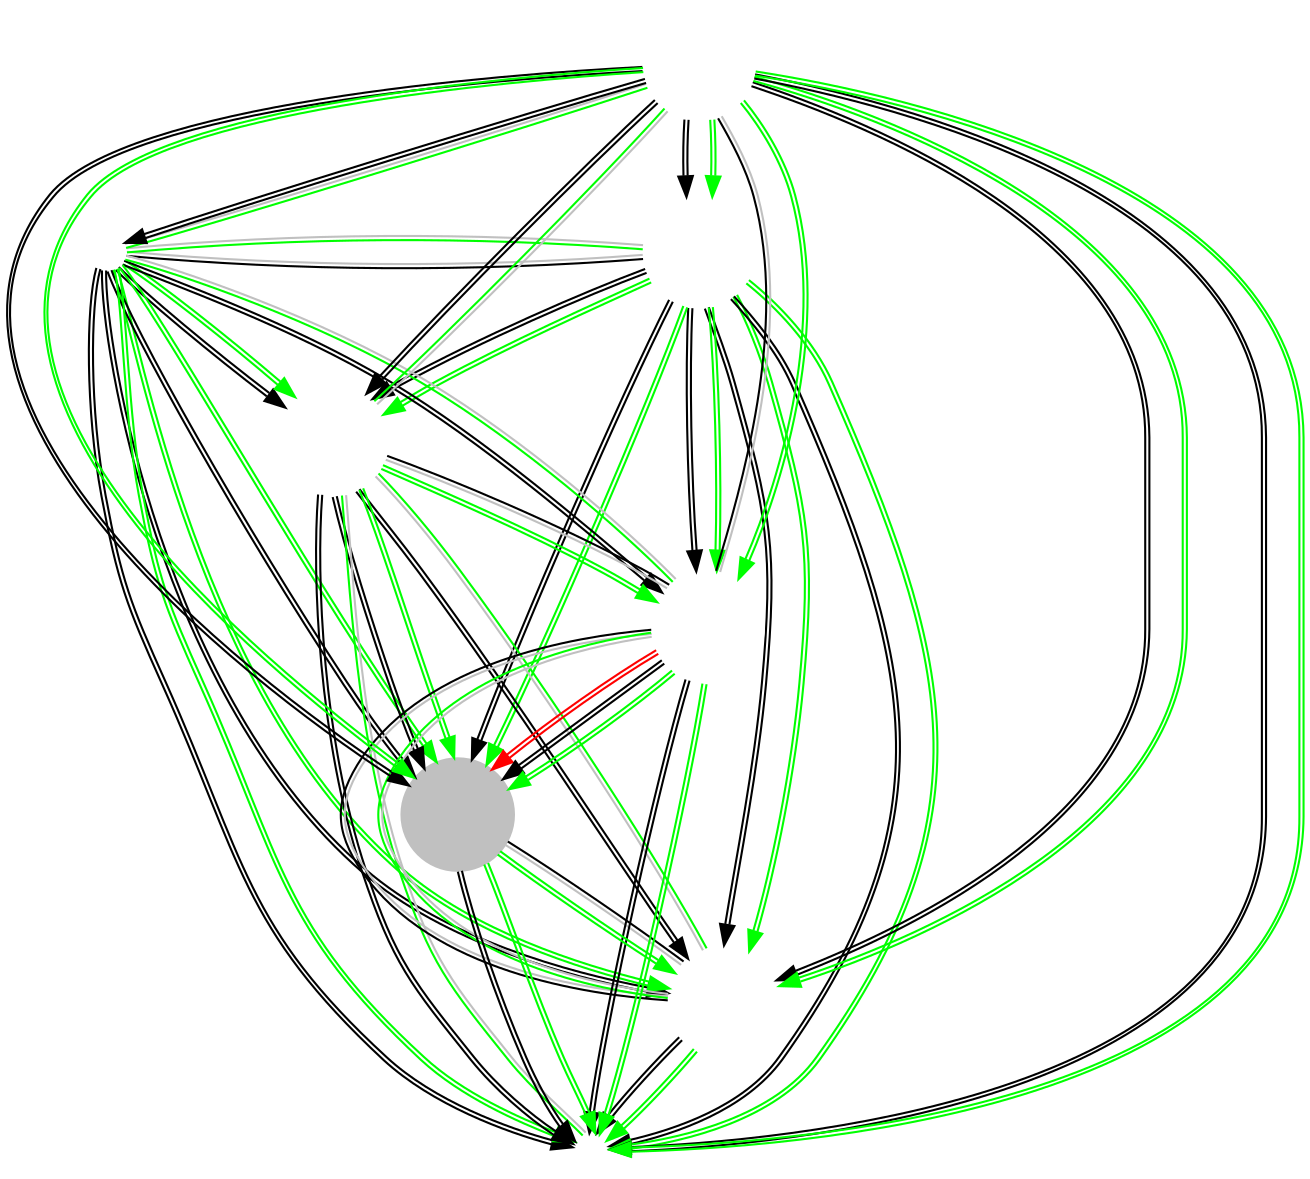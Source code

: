 // vim: set ts=5 sw=5:
digraph CN {
	node [shape=circle fixedsize=true width=.75 label="" color="white"];
	imagepath="logos/";
	CE	[ image="ce.png" ]
	eStar	[ image="estar-gaming.png" width=.25 ]
	RPG	[ image="rpg.png" ]
	SoA	[ image="start-over-again.png" ]
	HL	[ image="hots-lady.png" ]
	SPT	[ image="super-perfect-team.png" ]
	KT	[ image="kt.png" style="filled" color="gray" ]
	WKG	[ image="wkg.png" width=.25 ]

	/* Phase 1 Aggregates */
//	CE	->	eStar	[ color="lightgray:lightgray:lightgray" ]
//	CE	->	RPG	[ color="lightgray:lightgray" ]
//	CE	->	SoA	[ color="lightgray:lightgray:lightgray" ]
//	CE	->	HL	[ color="lightgray:lightgray:lightgray" ]
//	SPT	->	CE	[ color="lightgray" ]
//	eStar	->	RPG	[ color="lightgray:lightgray:lightgray" ]
//	eStar	->	SoA	[ color="lightgray:lightgray:lightgray" ]
//	eStar	->	HL	[ color="lightgray:lightgray:lightgray" ]
//	eStar	->	SPT	[ color="lightgray:lightgray" ]
//	RPG	->	SoA	[ color="lightgray:lightgray:lightgray" ]
//	HL	->	RPG	[ color="lightgray:lightgray" ]
//	SPT	->	RPG	[ color="lightgray:lightgray:lightgray" ]
//	HL	->	SoA	[ color="lightgray:lightgray:lightgray" ]
//	SPT	->	SoA	[ color="lightgray:lightgray" ]
//	SPT	->	HL	[ color="lightgray:lightgray" ]
	
	/* State 1 Part 1 - Round 1 */
	KT	->	WKG	[ color="black:black" ]
	RPG	->	SoA	[ color="black:black" ]
	eStar	->	CE	[ color="black:gray" dir="none" constraint="false" ]
	SPT	->	HL	[ color="black:gray" dir="none" constraint="false" ]
	SPT	->	WKG	[ color="black:black" ]
	HL	->	SoA	[ color="black:gray" dir="none" constraint="false" ]
	eStar	->	KT	[ color="black:black" ]
	CE	->	RPG	[ color="black:black" ]
	SPT	->	KT	[ color="black:black" ]
	eStar	->	RPG	[ color="black:black" ]
	CE	->	HL	[ color="black:black" ]
	SoA	->	WKG	[ color="black:black" ]

	/* Stage 1 Part 1 - Round 2 */
	HL	->	RPG	[ color="black:gray" dir="none" constraint="false" ]
	SoA	->	KT	[ color="black:gray" dir="none" constraint="false" ]
	CE	->	WKG	[ color="black:black" ]
	SPT	->	eStar	[ color="black:black" ]
	eStar	->	HL	[ color="black:black" ]
	RPG	->	WKG	[ color="black:black" ]
	SPT	->	SoA	[ color="black:black" ]
	CE	->	KT	[ color="black:black" ]
	CE	->	SoA	[ color="black:black" ]
	SPT	->	RPG	[ color="black:black" ]
	eStar	->	WKG	[ color="black:black" ]
	HL	->	KT	[ /*color="black:black"*/ color="red:red" constraint="false" ]
	HL	->	KT	[ color="black:black" /*color="red:red" constraint="false"*/ ]

	/* Stage 1 Part 1 - Round 3 */
	HL	->	WKG	[ color="black:black" ]
	eStar	->	SoA	[ color="black:black" ]
	RPG	->	KT	[ color="black:black" ]
	SPT	->	CE	[ color="black:black" ]

	/* Stage 1 Part 2 - Round 1 */
	KT	->	WKG	[ color="green:green" ]
	SoA	->	RPG	[ color="green:gray" dir="none" constraint="false" ]
	eStar	->	CE	[ color="green:gray" dir="none" constraint="false" ]
	SPT	->	HL	[ color="green:green" ]

	/* Stage 1 Part 2 - Round 2 */
	SPT	->	WKG	[ color="green:green" ]
	HL	->	SoA	[ color="green:gray" dir="none" constraint="false" ]
	eStar	->	KT	[ color="green:green" ]
	CE	->	RPG	[ color="green:green" ]
	SPT	->	KT	[ color="green:green" ]
	eStar	->	RPG	[ color="green:green" ]
	CE	->	HL	[ color="green:green" ]
	SoA	->	WKG	[ color="green:green" ]
	RPG	->	HL	[ color="green:green" ]
	KT	->	SoA	[ color="green:green" ]
	CE	->	WKG	[ color="green:green" ]
	eStar	->	SPT	[ color="green:gray" dir="none" constraint="false" ]

	/* Stage 1 Part 2 - Round 3 */
	eStar	->	HL	[ color="green:gray" dir="none" constraint="false" ]
	RPG	->	WKG	[ color="green:gray" dir="none" constraint="false" ]
	SPT	->	SoA	[ color="green:green" ]
	CE	->	KT	[ color="green:green" ]
	CE	->	SoA	[ color="green:green" ]
	SPT	->	RPG	[ color="green:gray" dir="none" constraint="false" ]
	eStar	->	WKG	[ color="green:green" ]
	HL	->	KT	[ color="green:green" ]
	HL	->	WKG	[ color="green:green" ]
	eStar	->	SoA	[ color="green:green" ]
	RPG	->	KT	[ color="green:green" ]
	SPT	->	CE	[ color="green:green" ]

	edge [ color="gray" dir="none" constraint="false" style="dashed"]

}
